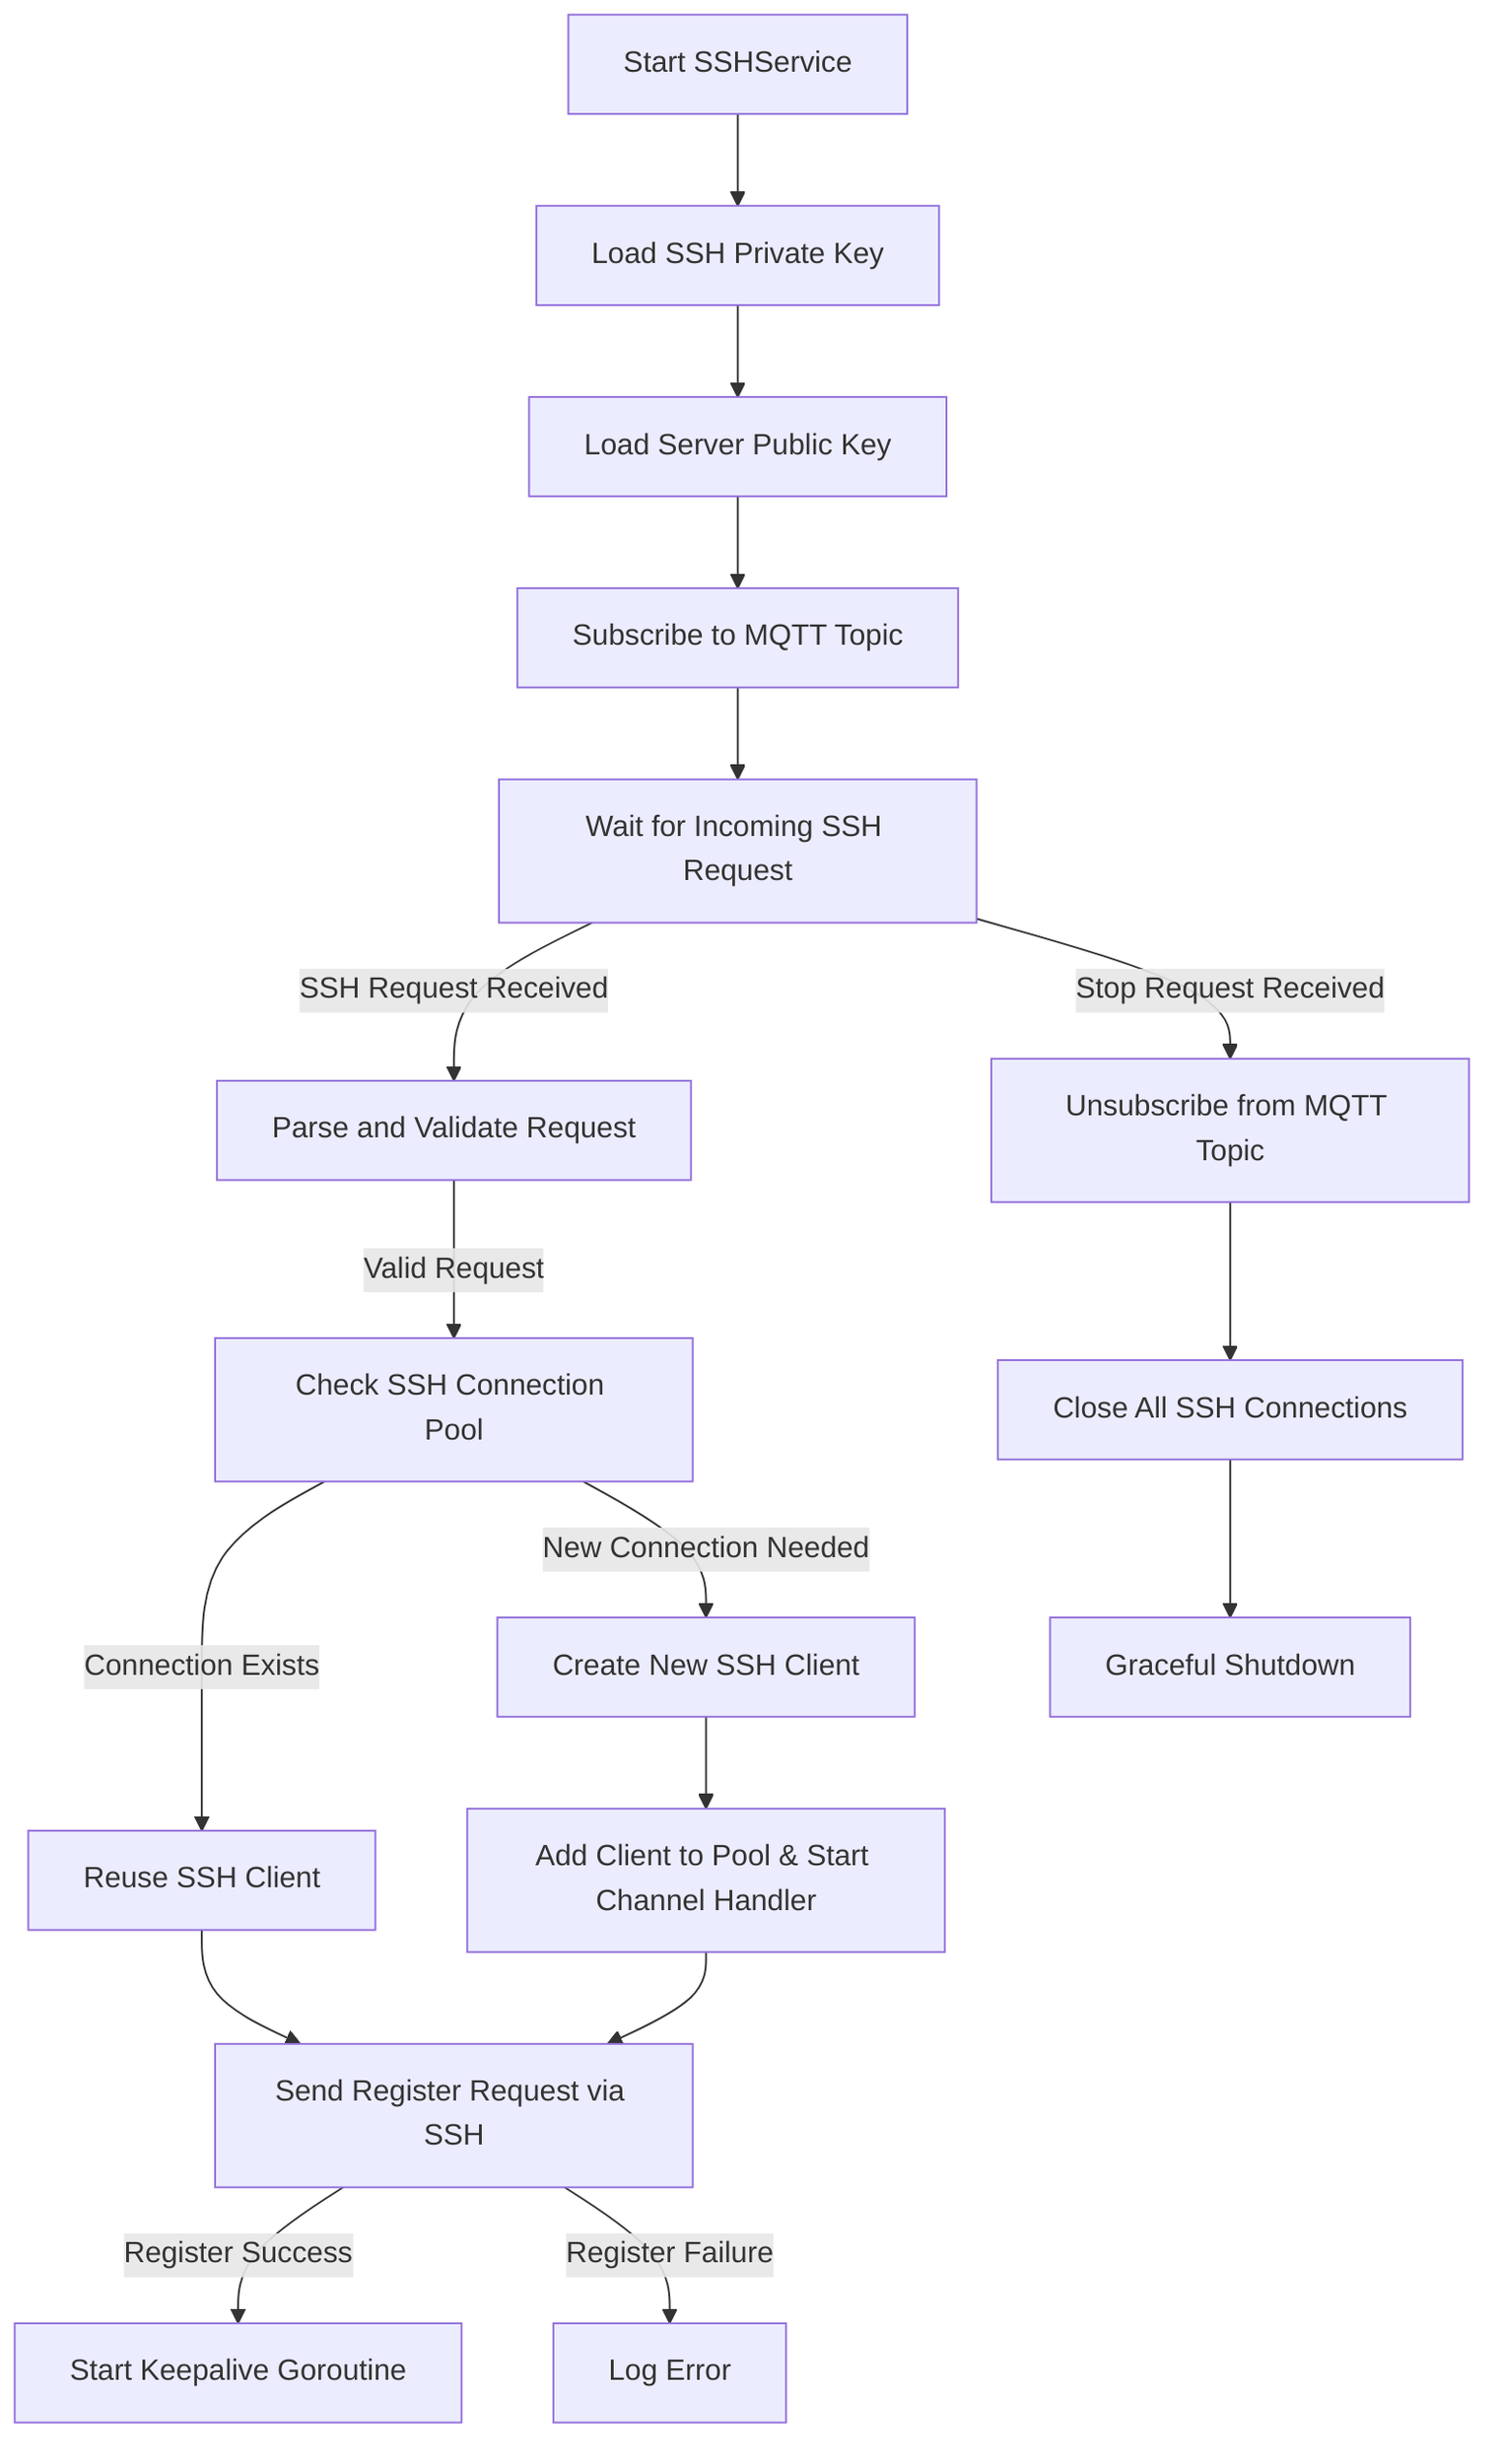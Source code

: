 graph TD;
    A[Start SSHService] --> B[Load SSH Private Key];
    B --> C[Load Server Public Key];

    C --> D[Subscribe to MQTT Topic];
    D --> E[Wait for Incoming SSH Request];

    E -- SSH Request Received --> F[Parse and Validate Request];
    F -- Valid Request --> G[Check SSH Connection Pool];

    G -- Connection Exists --> H[Reuse SSH Client];
    G -- New Connection Needed --> I[Create New SSH Client];
    I --> J[Add Client to Pool & Start Channel Handler];

    H --> K[Send Register Request via SSH];
    J --> K;

    K -- Register Success --> L[Start Keepalive Goroutine];
    K -- Register Failure --> M[Log Error];

    E -- Stop Request Received --> N[Unsubscribe from MQTT Topic];
    N --> O[Close All SSH Connections];
    O --> P[Graceful Shutdown];